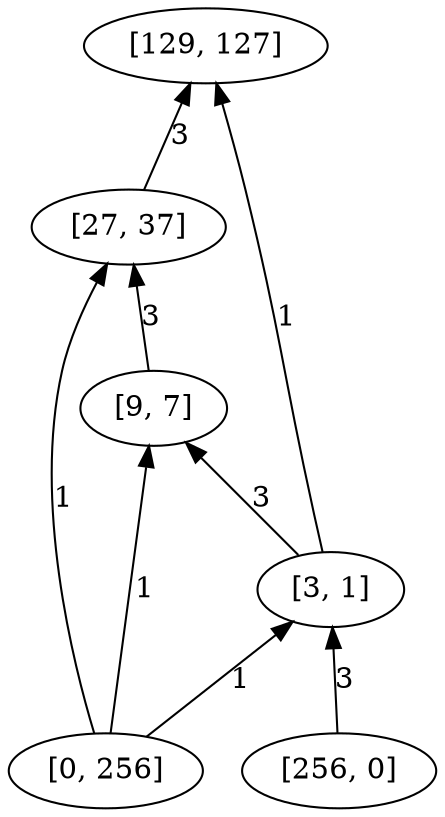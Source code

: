digraph "DD" { 
rankdir = "BT" 
graph [ ordering = "out"];
5001 -> 4[label = "3"];
5002 -> 2[label = "1"];
5002 -> 3[label = "1"];
5002 -> 4[label = "1"];
2 -> 1[label = "3"];
3 -> 2[label = "3"];
4 -> 1[label = "1"];
4 -> 3[label = "3"];
5001 [label = "[256, 0]",  shape = oval]
5002 [label = "[0, 256]",  shape = oval]
1 [label = "[129, 127]",  shape = oval]
2 [label = "[27, 37]",  shape = oval]
3 [label = "[9, 7]",  shape = oval]
4 [label = "[3, 1]",  shape = oval]
}
